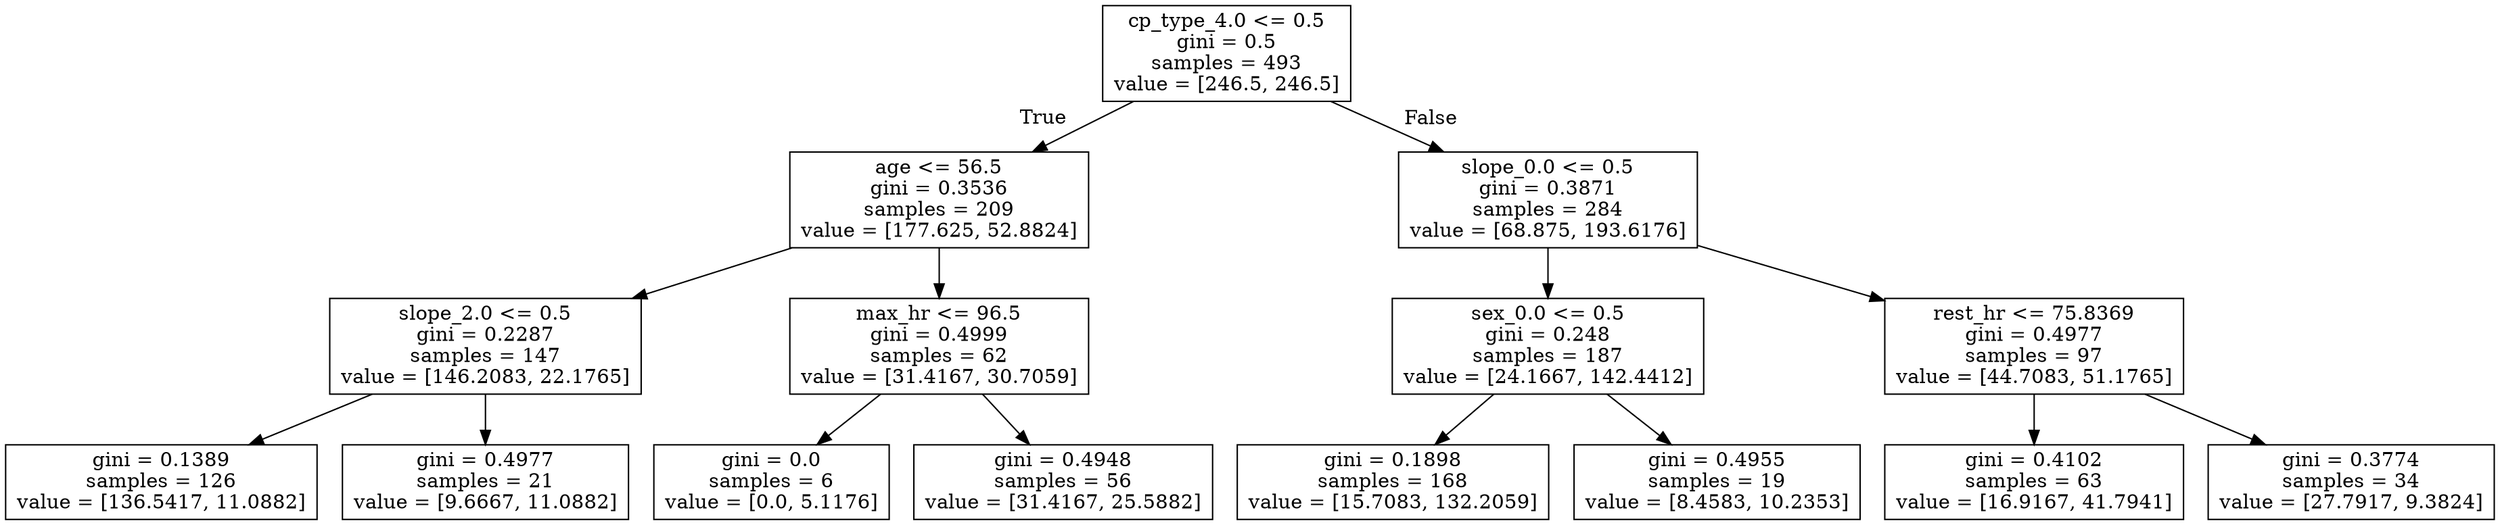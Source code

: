 digraph Tree {
node [shape=box] ;
0 [label="cp_type_4.0 <= 0.5\ngini = 0.5\nsamples = 493\nvalue = [246.5, 246.5]"] ;
1 [label="age <= 56.5\ngini = 0.3536\nsamples = 209\nvalue = [177.625, 52.8824]"] ;
0 -> 1 [labeldistance=2.5, labelangle=45, headlabel="True"] ;
2 [label="slope_2.0 <= 0.5\ngini = 0.2287\nsamples = 147\nvalue = [146.2083, 22.1765]"] ;
1 -> 2 ;
3 [label="gini = 0.1389\nsamples = 126\nvalue = [136.5417, 11.0882]"] ;
2 -> 3 ;
4 [label="gini = 0.4977\nsamples = 21\nvalue = [9.6667, 11.0882]"] ;
2 -> 4 ;
5 [label="max_hr <= 96.5\ngini = 0.4999\nsamples = 62\nvalue = [31.4167, 30.7059]"] ;
1 -> 5 ;
6 [label="gini = 0.0\nsamples = 6\nvalue = [0.0, 5.1176]"] ;
5 -> 6 ;
7 [label="gini = 0.4948\nsamples = 56\nvalue = [31.4167, 25.5882]"] ;
5 -> 7 ;
8 [label="slope_0.0 <= 0.5\ngini = 0.3871\nsamples = 284\nvalue = [68.875, 193.6176]"] ;
0 -> 8 [labeldistance=2.5, labelangle=-45, headlabel="False"] ;
9 [label="sex_0.0 <= 0.5\ngini = 0.248\nsamples = 187\nvalue = [24.1667, 142.4412]"] ;
8 -> 9 ;
10 [label="gini = 0.1898\nsamples = 168\nvalue = [15.7083, 132.2059]"] ;
9 -> 10 ;
11 [label="gini = 0.4955\nsamples = 19\nvalue = [8.4583, 10.2353]"] ;
9 -> 11 ;
12 [label="rest_hr <= 75.8369\ngini = 0.4977\nsamples = 97\nvalue = [44.7083, 51.1765]"] ;
8 -> 12 ;
13 [label="gini = 0.4102\nsamples = 63\nvalue = [16.9167, 41.7941]"] ;
12 -> 13 ;
14 [label="gini = 0.3774\nsamples = 34\nvalue = [27.7917, 9.3824]"] ;
12 -> 14 ;
}